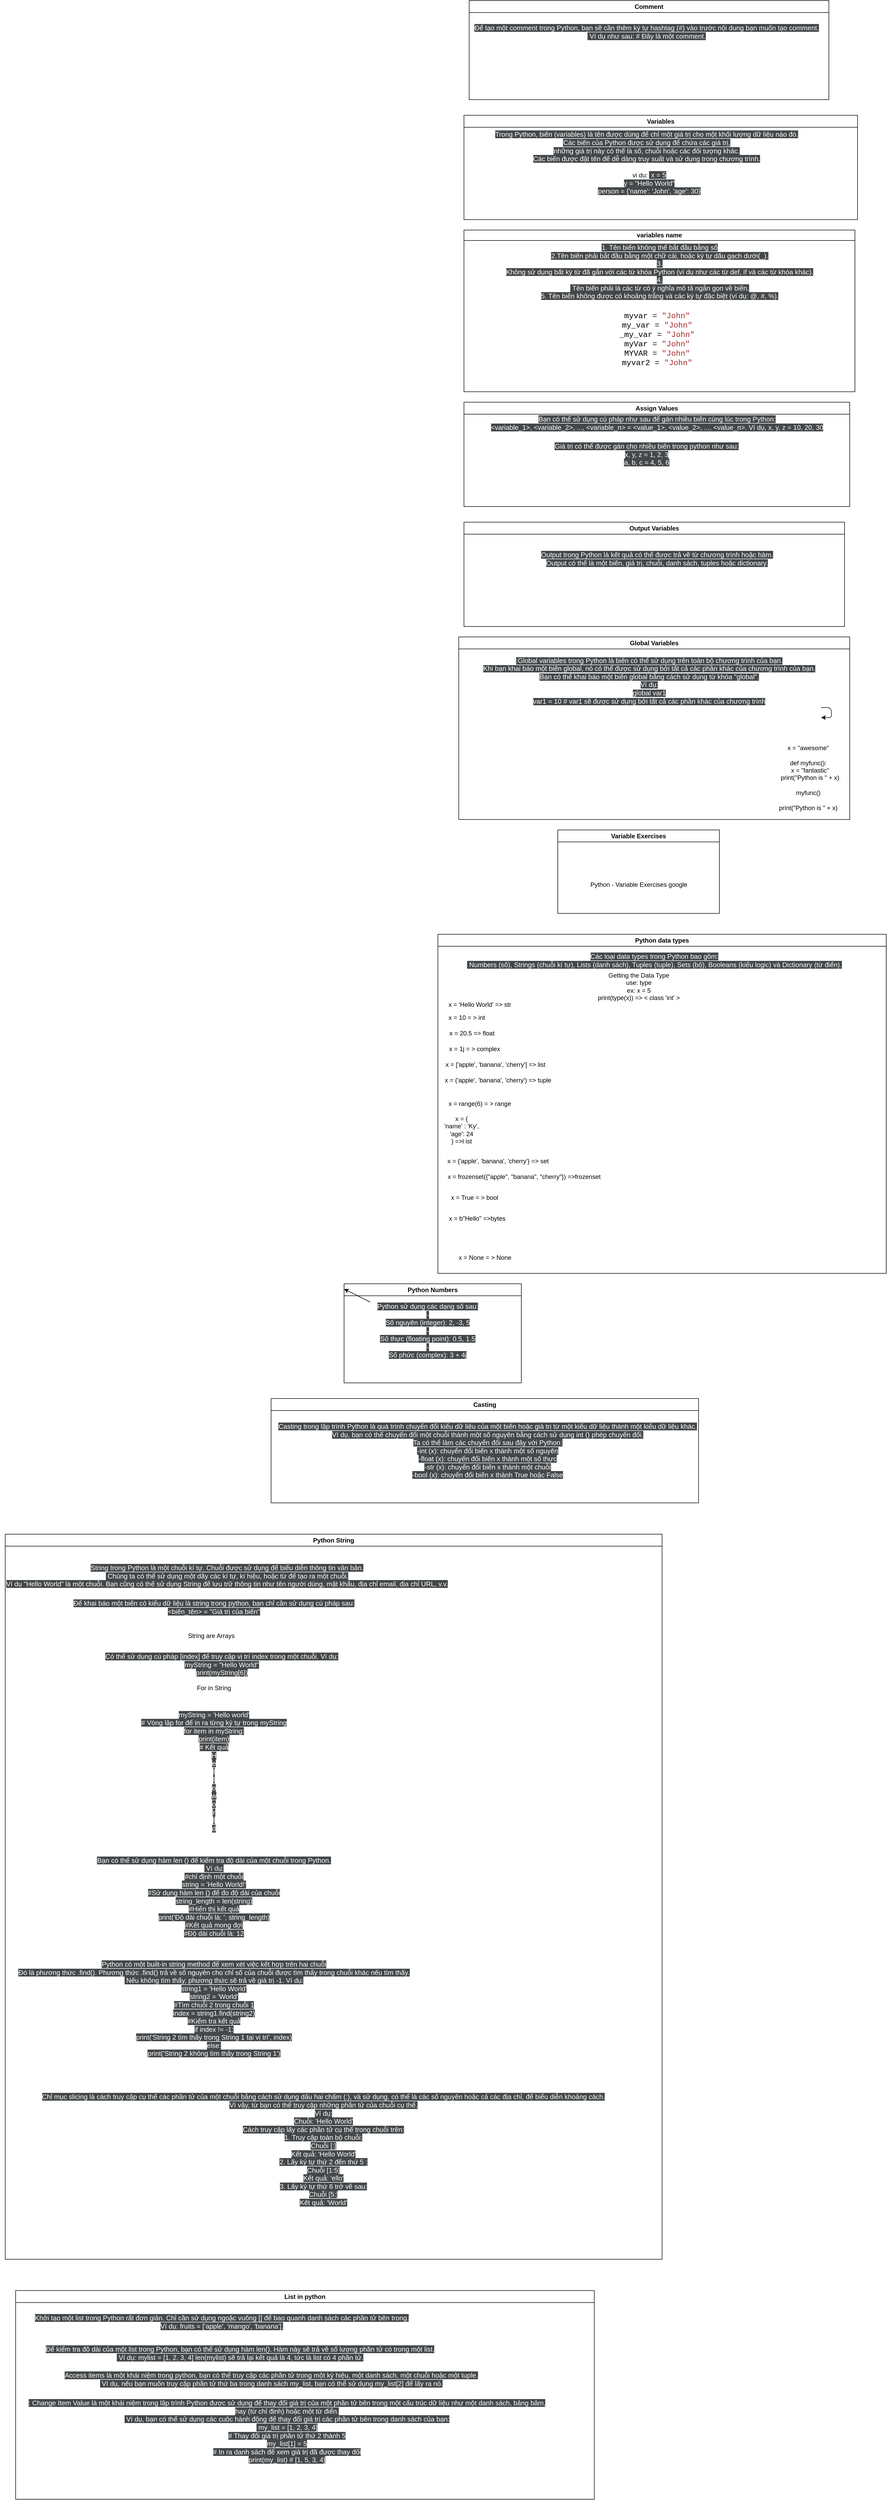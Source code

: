 <mxfile>
    <diagram id="0Pd0UxfVck5dsnB7yLwl" name="Page-1">
        <mxGraphModel dx="2972" dy="1796" grid="1" gridSize="10" guides="1" tooltips="1" connect="1" arrows="1" fold="1" page="1" pageScale="1" pageWidth="850" pageHeight="1100" math="0" shadow="0">
            <root>
                <mxCell id="0"/>
                <mxCell id="1" parent="0"/>
                <mxCell id="2" value="Comment" style="swimlane;whiteSpace=wrap;html=1;" vertex="1" parent="1">
                    <mxGeometry x="-770" y="-10" width="690" height="190" as="geometry"/>
                </mxCell>
                <mxCell id="4" value="&lt;span style=&quot;color: rgb(255, 255, 255); font-family: &amp;quot;Public Sans&amp;quot;, sans-serif; font-size: 13px; text-align: left; background-color: rgb(68, 72, 74);&quot;&gt;Để tạo một comment trong Python, bạn sẽ cần thêm ký tự hashtag (#) vào trước nội dung bạn muốn tạo comment.&lt;br&gt;&amp;nbsp;Ví dụ như sau: # Đây là một comment.&lt;/span&gt;" style="text;html=1;align=center;verticalAlign=middle;resizable=0;points=[];autosize=1;strokeColor=none;fillColor=none;" vertex="1" parent="2">
                    <mxGeometry y="40" width="680" height="40" as="geometry"/>
                </mxCell>
                <mxCell id="8" value="Variables&lt;br&gt;" style="swimlane;whiteSpace=wrap;html=1;" vertex="1" parent="1">
                    <mxGeometry x="-780" y="210" width="755" height="200" as="geometry"/>
                </mxCell>
                <mxCell id="10" value="vi du:&amp;nbsp;&lt;span style=&quot;color: rgb(255, 255, 255); font-family: &amp;quot;Public Sans&amp;quot;, sans-serif; font-size: 13px; text-align: left; background-color: rgb(68, 72, 74);&quot;&gt; x = 5&lt;br/&gt;y = &quot;Hello World&quot;&lt;br/&gt;person = {'name': 'John', 'age': 30}&lt;/span&gt;" style="text;html=1;align=center;verticalAlign=middle;resizable=0;points=[];autosize=1;strokeColor=none;fillColor=none;" vertex="1" parent="8">
                    <mxGeometry x="245" y="100" width="220" height="60" as="geometry"/>
                </mxCell>
                <mxCell id="12" value="&lt;span style=&quot;color: rgb(255, 255, 255); font-family: &amp;quot;Public Sans&amp;quot;, sans-serif; font-size: 13px; text-align: left; background-color: rgb(68, 72, 74);&quot;&gt;Trong Python, biến (variables) là tên được dùng để chỉ một giá trị cho một khối lượng dữ liệu nào đó.&lt;/span&gt;&lt;br style=&quot;color: rgb(255, 255, 255); font-family: &amp;quot;Public Sans&amp;quot;, sans-serif; font-size: 13px; text-align: left;&quot;&gt;&lt;span style=&quot;color: rgb(255, 255, 255); font-family: &amp;quot;Public Sans&amp;quot;, sans-serif; font-size: 13px; text-align: left; background-color: rgb(68, 72, 74);&quot;&gt;Các biến của Python được sử dụng để chứa các giá trị,&lt;/span&gt;&lt;br style=&quot;color: rgb(255, 255, 255); font-family: &amp;quot;Public Sans&amp;quot;, sans-serif; font-size: 13px; text-align: left;&quot;&gt;&lt;span style=&quot;color: rgb(255, 255, 255); font-family: &amp;quot;Public Sans&amp;quot;, sans-serif; font-size: 13px; text-align: left; background-color: rgb(68, 72, 74);&quot;&gt;những giá trị này có thể là số, chuỗi hoặc các đối tượng khác.&lt;/span&gt;&lt;br style=&quot;color: rgb(255, 255, 255); font-family: &amp;quot;Public Sans&amp;quot;, sans-serif; font-size: 13px; text-align: left;&quot;&gt;&lt;span style=&quot;color: rgb(255, 255, 255); font-family: &amp;quot;Public Sans&amp;quot;, sans-serif; font-size: 13px; text-align: left; background-color: rgb(68, 72, 74);&quot;&gt;Các biến được đặt tên để dễ dàng truy suất và sử dụng trong chương trình.&lt;/span&gt;" style="text;html=1;align=center;verticalAlign=middle;resizable=0;points=[];autosize=1;strokeColor=none;fillColor=none;" vertex="1" parent="8">
                    <mxGeometry x="50" y="20" width="600" height="80" as="geometry"/>
                </mxCell>
                <mxCell id="11" value="variables name&lt;br&gt;" style="swimlane;whiteSpace=wrap;html=1;startSize=20;direction=east;" vertex="1" parent="1">
                    <mxGeometry x="-780" y="430" width="750" height="310" as="geometry"/>
                </mxCell>
                <mxCell id="13" value="&lt;span style=&quot;color: rgb(255, 255, 255); font-family: &amp;quot;Public Sans&amp;quot;, sans-serif; font-size: 13px; text-align: left; background-color: rgb(68, 72, 74);&quot;&gt;1. Tên biến không thể bắt đầu bằng số&lt;br/&gt;2.Tên biến phải bắt đầu bằng một chữ cái, hoặc ký tự dấu gạch dưới(_).&lt;br/&gt;3. &lt;br&gt;Không sử dụng bất kỳ từ đã gắn với các từ khóa Python (ví dụ như các từ def, if và các từ khóa khác).&lt;br/&gt;4.&lt;br&gt;&amp;nbsp;Tên biến phải là các từ có ý nghĩa mô tả ngắn gọn về biến.&lt;br/&gt;5. Tên biến không được có khoảng trắng và các ký tự đặc biệt (ví dụ: @, #, %).&lt;/span&gt;" style="text;html=1;align=center;verticalAlign=middle;resizable=0;points=[];autosize=1;strokeColor=none;fillColor=none;" vertex="1" parent="11">
                    <mxGeometry x="70" y="20" width="610" height="120" as="geometry"/>
                </mxCell>
                <mxCell id="14" value="&lt;span style=&quot;color: rgb(0, 0, 0); font-family: Consolas, Menlo, &amp;quot;courier new&amp;quot;, monospace; font-size: 15px; text-align: start; background-color: rgb(255, 255, 255);&quot;&gt;myvar =&amp;nbsp;&lt;/span&gt;&lt;span style=&quot;box-sizing: inherit; --tw-border-spacing-x: 0; --tw-border-spacing-y: 0; --tw-translate-x: 0; --tw-translate-y: 0; --tw-rotate: 0; --tw-skew-x: 0; --tw-skew-y: 0; --tw-scale-x: 1; --tw-scale-y: 1; --tw-pan-x: ; --tw-pan-y: ; --tw-pinch-zoom: ; --tw-scroll-snap-strictness: proximity; --tw-ordinal: ; --tw-slashed-zero: ; --tw-numeric-figure: ; --tw-numeric-spacing: ; --tw-numeric-fraction: ; --tw-ring-inset: ; --tw-ring-offset-width: 0px; --tw-ring-offset-color: #fff; --tw-ring-color: rgb(59 130 246 / 0.5); --tw-ring-offset-shadow: 0 0 #0000; --tw-ring-shadow: 0 0 #0000; --tw-shadow: 0 0 #0000; --tw-shadow-colored: 0 0 #0000; --tw-blur: ; --tw-brightness: ; --tw-contrast: ; --tw-grayscale: ; --tw-hue-rotate: ; --tw-invert: ; --tw-saturate: ; --tw-sepia: ; --tw-drop-shadow: ; --tw-backdrop-blur: ; --tw-backdrop-brightness: ; --tw-backdrop-contrast: ; --tw-backdrop-grayscale: ; --tw-backdrop-hue-rotate: ; --tw-backdrop-invert: ; --tw-backdrop-opacity: ; --tw-backdrop-saturate: ; --tw-backdrop-sepia: ; color: brown; font-family: Consolas, Menlo, &amp;quot;courier new&amp;quot;, monospace; font-size: 15px; text-align: start; background-color: rgb(255, 255, 255);&quot; class=&quot;pythonstringcolor&quot;&gt;&quot;John&quot;&lt;/span&gt;&lt;br style=&quot;box-sizing: inherit; --tw-border-spacing-x: 0; --tw-border-spacing-y: 0; --tw-translate-x: 0; --tw-translate-y: 0; --tw-rotate: 0; --tw-skew-x: 0; --tw-skew-y: 0; --tw-scale-x: 1; --tw-scale-y: 1; --tw-pan-x: ; --tw-pan-y: ; --tw-pinch-zoom: ; --tw-scroll-snap-strictness: proximity; --tw-ordinal: ; --tw-slashed-zero: ; --tw-numeric-figure: ; --tw-numeric-spacing: ; --tw-numeric-fraction: ; --tw-ring-inset: ; --tw-ring-offset-width: 0px; --tw-ring-offset-color: #fff; --tw-ring-color: rgb(59 130 246 / 0.5); --tw-ring-offset-shadow: 0 0 #0000; --tw-ring-shadow: 0 0 #0000; --tw-shadow: 0 0 #0000; --tw-shadow-colored: 0 0 #0000; --tw-blur: ; --tw-brightness: ; --tw-contrast: ; --tw-grayscale: ; --tw-hue-rotate: ; --tw-invert: ; --tw-saturate: ; --tw-sepia: ; --tw-drop-shadow: ; --tw-backdrop-blur: ; --tw-backdrop-brightness: ; --tw-backdrop-contrast: ; --tw-backdrop-grayscale: ; --tw-backdrop-hue-rotate: ; --tw-backdrop-invert: ; --tw-backdrop-opacity: ; --tw-backdrop-saturate: ; --tw-backdrop-sepia: ; color: rgb(0, 0, 0); font-family: Consolas, Menlo, &amp;quot;courier new&amp;quot;, monospace; font-size: 15px; text-align: start; background-color: rgb(255, 255, 255);&quot;&gt;&lt;span style=&quot;color: rgb(0, 0, 0); font-family: Consolas, Menlo, &amp;quot;courier new&amp;quot;, monospace; font-size: 15px; text-align: start; background-color: rgb(255, 255, 255);&quot;&gt;my_var =&amp;nbsp;&lt;/span&gt;&lt;span style=&quot;box-sizing: inherit; --tw-border-spacing-x: 0; --tw-border-spacing-y: 0; --tw-translate-x: 0; --tw-translate-y: 0; --tw-rotate: 0; --tw-skew-x: 0; --tw-skew-y: 0; --tw-scale-x: 1; --tw-scale-y: 1; --tw-pan-x: ; --tw-pan-y: ; --tw-pinch-zoom: ; --tw-scroll-snap-strictness: proximity; --tw-ordinal: ; --tw-slashed-zero: ; --tw-numeric-figure: ; --tw-numeric-spacing: ; --tw-numeric-fraction: ; --tw-ring-inset: ; --tw-ring-offset-width: 0px; --tw-ring-offset-color: #fff; --tw-ring-color: rgb(59 130 246 / 0.5); --tw-ring-offset-shadow: 0 0 #0000; --tw-ring-shadow: 0 0 #0000; --tw-shadow: 0 0 #0000; --tw-shadow-colored: 0 0 #0000; --tw-blur: ; --tw-brightness: ; --tw-contrast: ; --tw-grayscale: ; --tw-hue-rotate: ; --tw-invert: ; --tw-saturate: ; --tw-sepia: ; --tw-drop-shadow: ; --tw-backdrop-blur: ; --tw-backdrop-brightness: ; --tw-backdrop-contrast: ; --tw-backdrop-grayscale: ; --tw-backdrop-hue-rotate: ; --tw-backdrop-invert: ; --tw-backdrop-opacity: ; --tw-backdrop-saturate: ; --tw-backdrop-sepia: ; color: brown; font-family: Consolas, Menlo, &amp;quot;courier new&amp;quot;, monospace; font-size: 15px; text-align: start; background-color: rgb(255, 255, 255);&quot; class=&quot;pythonstringcolor&quot;&gt;&quot;John&quot;&lt;/span&gt;&lt;br style=&quot;box-sizing: inherit; --tw-border-spacing-x: 0; --tw-border-spacing-y: 0; --tw-translate-x: 0; --tw-translate-y: 0; --tw-rotate: 0; --tw-skew-x: 0; --tw-skew-y: 0; --tw-scale-x: 1; --tw-scale-y: 1; --tw-pan-x: ; --tw-pan-y: ; --tw-pinch-zoom: ; --tw-scroll-snap-strictness: proximity; --tw-ordinal: ; --tw-slashed-zero: ; --tw-numeric-figure: ; --tw-numeric-spacing: ; --tw-numeric-fraction: ; --tw-ring-inset: ; --tw-ring-offset-width: 0px; --tw-ring-offset-color: #fff; --tw-ring-color: rgb(59 130 246 / 0.5); --tw-ring-offset-shadow: 0 0 #0000; --tw-ring-shadow: 0 0 #0000; --tw-shadow: 0 0 #0000; --tw-shadow-colored: 0 0 #0000; --tw-blur: ; --tw-brightness: ; --tw-contrast: ; --tw-grayscale: ; --tw-hue-rotate: ; --tw-invert: ; --tw-saturate: ; --tw-sepia: ; --tw-drop-shadow: ; --tw-backdrop-blur: ; --tw-backdrop-brightness: ; --tw-backdrop-contrast: ; --tw-backdrop-grayscale: ; --tw-backdrop-hue-rotate: ; --tw-backdrop-invert: ; --tw-backdrop-opacity: ; --tw-backdrop-saturate: ; --tw-backdrop-sepia: ; color: rgb(0, 0, 0); font-family: Consolas, Menlo, &amp;quot;courier new&amp;quot;, monospace; font-size: 15px; text-align: start; background-color: rgb(255, 255, 255);&quot;&gt;&lt;span style=&quot;color: rgb(0, 0, 0); font-family: Consolas, Menlo, &amp;quot;courier new&amp;quot;, monospace; font-size: 15px; text-align: start; background-color: rgb(255, 255, 255);&quot;&gt;_my_var =&amp;nbsp;&lt;/span&gt;&lt;span style=&quot;box-sizing: inherit; --tw-border-spacing-x: 0; --tw-border-spacing-y: 0; --tw-translate-x: 0; --tw-translate-y: 0; --tw-rotate: 0; --tw-skew-x: 0; --tw-skew-y: 0; --tw-scale-x: 1; --tw-scale-y: 1; --tw-pan-x: ; --tw-pan-y: ; --tw-pinch-zoom: ; --tw-scroll-snap-strictness: proximity; --tw-ordinal: ; --tw-slashed-zero: ; --tw-numeric-figure: ; --tw-numeric-spacing: ; --tw-numeric-fraction: ; --tw-ring-inset: ; --tw-ring-offset-width: 0px; --tw-ring-offset-color: #fff; --tw-ring-color: rgb(59 130 246 / 0.5); --tw-ring-offset-shadow: 0 0 #0000; --tw-ring-shadow: 0 0 #0000; --tw-shadow: 0 0 #0000; --tw-shadow-colored: 0 0 #0000; --tw-blur: ; --tw-brightness: ; --tw-contrast: ; --tw-grayscale: ; --tw-hue-rotate: ; --tw-invert: ; --tw-saturate: ; --tw-sepia: ; --tw-drop-shadow: ; --tw-backdrop-blur: ; --tw-backdrop-brightness: ; --tw-backdrop-contrast: ; --tw-backdrop-grayscale: ; --tw-backdrop-hue-rotate: ; --tw-backdrop-invert: ; --tw-backdrop-opacity: ; --tw-backdrop-saturate: ; --tw-backdrop-sepia: ; color: brown; font-family: Consolas, Menlo, &amp;quot;courier new&amp;quot;, monospace; font-size: 15px; text-align: start; background-color: rgb(255, 255, 255);&quot; class=&quot;pythonstringcolor&quot;&gt;&quot;John&quot;&lt;/span&gt;&lt;br style=&quot;box-sizing: inherit; --tw-border-spacing-x: 0; --tw-border-spacing-y: 0; --tw-translate-x: 0; --tw-translate-y: 0; --tw-rotate: 0; --tw-skew-x: 0; --tw-skew-y: 0; --tw-scale-x: 1; --tw-scale-y: 1; --tw-pan-x: ; --tw-pan-y: ; --tw-pinch-zoom: ; --tw-scroll-snap-strictness: proximity; --tw-ordinal: ; --tw-slashed-zero: ; --tw-numeric-figure: ; --tw-numeric-spacing: ; --tw-numeric-fraction: ; --tw-ring-inset: ; --tw-ring-offset-width: 0px; --tw-ring-offset-color: #fff; --tw-ring-color: rgb(59 130 246 / 0.5); --tw-ring-offset-shadow: 0 0 #0000; --tw-ring-shadow: 0 0 #0000; --tw-shadow: 0 0 #0000; --tw-shadow-colored: 0 0 #0000; --tw-blur: ; --tw-brightness: ; --tw-contrast: ; --tw-grayscale: ; --tw-hue-rotate: ; --tw-invert: ; --tw-saturate: ; --tw-sepia: ; --tw-drop-shadow: ; --tw-backdrop-blur: ; --tw-backdrop-brightness: ; --tw-backdrop-contrast: ; --tw-backdrop-grayscale: ; --tw-backdrop-hue-rotate: ; --tw-backdrop-invert: ; --tw-backdrop-opacity: ; --tw-backdrop-saturate: ; --tw-backdrop-sepia: ; color: rgb(0, 0, 0); font-family: Consolas, Menlo, &amp;quot;courier new&amp;quot;, monospace; font-size: 15px; text-align: start; background-color: rgb(255, 255, 255);&quot;&gt;&lt;span style=&quot;color: rgb(0, 0, 0); font-family: Consolas, Menlo, &amp;quot;courier new&amp;quot;, monospace; font-size: 15px; text-align: start; background-color: rgb(255, 255, 255);&quot;&gt;myVar =&amp;nbsp;&lt;/span&gt;&lt;span style=&quot;box-sizing: inherit; --tw-border-spacing-x: 0; --tw-border-spacing-y: 0; --tw-translate-x: 0; --tw-translate-y: 0; --tw-rotate: 0; --tw-skew-x: 0; --tw-skew-y: 0; --tw-scale-x: 1; --tw-scale-y: 1; --tw-pan-x: ; --tw-pan-y: ; --tw-pinch-zoom: ; --tw-scroll-snap-strictness: proximity; --tw-ordinal: ; --tw-slashed-zero: ; --tw-numeric-figure: ; --tw-numeric-spacing: ; --tw-numeric-fraction: ; --tw-ring-inset: ; --tw-ring-offset-width: 0px; --tw-ring-offset-color: #fff; --tw-ring-color: rgb(59 130 246 / 0.5); --tw-ring-offset-shadow: 0 0 #0000; --tw-ring-shadow: 0 0 #0000; --tw-shadow: 0 0 #0000; --tw-shadow-colored: 0 0 #0000; --tw-blur: ; --tw-brightness: ; --tw-contrast: ; --tw-grayscale: ; --tw-hue-rotate: ; --tw-invert: ; --tw-saturate: ; --tw-sepia: ; --tw-drop-shadow: ; --tw-backdrop-blur: ; --tw-backdrop-brightness: ; --tw-backdrop-contrast: ; --tw-backdrop-grayscale: ; --tw-backdrop-hue-rotate: ; --tw-backdrop-invert: ; --tw-backdrop-opacity: ; --tw-backdrop-saturate: ; --tw-backdrop-sepia: ; color: brown; font-family: Consolas, Menlo, &amp;quot;courier new&amp;quot;, monospace; font-size: 15px; text-align: start; background-color: rgb(255, 255, 255);&quot; class=&quot;pythonstringcolor&quot;&gt;&quot;John&quot;&lt;/span&gt;&lt;br style=&quot;box-sizing: inherit; --tw-border-spacing-x: 0; --tw-border-spacing-y: 0; --tw-translate-x: 0; --tw-translate-y: 0; --tw-rotate: 0; --tw-skew-x: 0; --tw-skew-y: 0; --tw-scale-x: 1; --tw-scale-y: 1; --tw-pan-x: ; --tw-pan-y: ; --tw-pinch-zoom: ; --tw-scroll-snap-strictness: proximity; --tw-ordinal: ; --tw-slashed-zero: ; --tw-numeric-figure: ; --tw-numeric-spacing: ; --tw-numeric-fraction: ; --tw-ring-inset: ; --tw-ring-offset-width: 0px; --tw-ring-offset-color: #fff; --tw-ring-color: rgb(59 130 246 / 0.5); --tw-ring-offset-shadow: 0 0 #0000; --tw-ring-shadow: 0 0 #0000; --tw-shadow: 0 0 #0000; --tw-shadow-colored: 0 0 #0000; --tw-blur: ; --tw-brightness: ; --tw-contrast: ; --tw-grayscale: ; --tw-hue-rotate: ; --tw-invert: ; --tw-saturate: ; --tw-sepia: ; --tw-drop-shadow: ; --tw-backdrop-blur: ; --tw-backdrop-brightness: ; --tw-backdrop-contrast: ; --tw-backdrop-grayscale: ; --tw-backdrop-hue-rotate: ; --tw-backdrop-invert: ; --tw-backdrop-opacity: ; --tw-backdrop-saturate: ; --tw-backdrop-sepia: ; color: rgb(0, 0, 0); font-family: Consolas, Menlo, &amp;quot;courier new&amp;quot;, monospace; font-size: 15px; text-align: start; background-color: rgb(255, 255, 255);&quot;&gt;&lt;span style=&quot;box-sizing: inherit; --tw-border-spacing-x: 0; --tw-border-spacing-y: 0; --tw-translate-x: 0; --tw-translate-y: 0; --tw-rotate: 0; --tw-skew-x: 0; --tw-skew-y: 0; --tw-scale-x: 1; --tw-scale-y: 1; --tw-pan-x: ; --tw-pan-y: ; --tw-pinch-zoom: ; --tw-scroll-snap-strictness: proximity; --tw-ordinal: ; --tw-slashed-zero: ; --tw-numeric-figure: ; --tw-numeric-spacing: ; --tw-numeric-fraction: ; --tw-ring-inset: ; --tw-ring-offset-width: 0px; --tw-ring-offset-color: #fff; --tw-ring-color: rgb(59 130 246 / 0.5); --tw-ring-offset-shadow: 0 0 #0000; --tw-ring-shadow: 0 0 #0000; --tw-shadow: 0 0 #0000; --tw-shadow-colored: 0 0 #0000; --tw-blur: ; --tw-brightness: ; --tw-contrast: ; --tw-grayscale: ; --tw-hue-rotate: ; --tw-invert: ; --tw-saturate: ; --tw-sepia: ; --tw-drop-shadow: ; --tw-backdrop-blur: ; --tw-backdrop-brightness: ; --tw-backdrop-contrast: ; --tw-backdrop-grayscale: ; --tw-backdrop-hue-rotate: ; --tw-backdrop-invert: ; --tw-backdrop-opacity: ; --tw-backdrop-saturate: ; --tw-backdrop-sepia: ; color: red; font-family: Consolas, Menlo, &amp;quot;courier new&amp;quot;, monospace; font-size: 15px; text-align: start; background-color: rgb(255, 255, 255);&quot; class=&quot;pythonnumbercolor&quot;&gt;&lt;/span&gt;&lt;span style=&quot;color: rgb(0, 0, 0); font-family: Consolas, Menlo, &amp;quot;courier new&amp;quot;, monospace; font-size: 15px; text-align: start; background-color: rgb(255, 255, 255);&quot;&gt;MYVAR =&amp;nbsp;&lt;/span&gt;&lt;span style=&quot;box-sizing: inherit; --tw-border-spacing-x: 0; --tw-border-spacing-y: 0; --tw-translate-x: 0; --tw-translate-y: 0; --tw-rotate: 0; --tw-skew-x: 0; --tw-skew-y: 0; --tw-scale-x: 1; --tw-scale-y: 1; --tw-pan-x: ; --tw-pan-y: ; --tw-pinch-zoom: ; --tw-scroll-snap-strictness: proximity; --tw-ordinal: ; --tw-slashed-zero: ; --tw-numeric-figure: ; --tw-numeric-spacing: ; --tw-numeric-fraction: ; --tw-ring-inset: ; --tw-ring-offset-width: 0px; --tw-ring-offset-color: #fff; --tw-ring-color: rgb(59 130 246 / 0.5); --tw-ring-offset-shadow: 0 0 #0000; --tw-ring-shadow: 0 0 #0000; --tw-shadow: 0 0 #0000; --tw-shadow-colored: 0 0 #0000; --tw-blur: ; --tw-brightness: ; --tw-contrast: ; --tw-grayscale: ; --tw-hue-rotate: ; --tw-invert: ; --tw-saturate: ; --tw-sepia: ; --tw-drop-shadow: ; --tw-backdrop-blur: ; --tw-backdrop-brightness: ; --tw-backdrop-contrast: ; --tw-backdrop-grayscale: ; --tw-backdrop-hue-rotate: ; --tw-backdrop-invert: ; --tw-backdrop-opacity: ; --tw-backdrop-saturate: ; --tw-backdrop-sepia: ; color: brown; font-family: Consolas, Menlo, &amp;quot;courier new&amp;quot;, monospace; font-size: 15px; text-align: start; background-color: rgb(255, 255, 255);&quot; class=&quot;pythonstringcolor&quot;&gt;&quot;John&quot;&lt;/span&gt;&lt;br style=&quot;box-sizing: inherit; --tw-border-spacing-x: 0; --tw-border-spacing-y: 0; --tw-translate-x: 0; --tw-translate-y: 0; --tw-rotate: 0; --tw-skew-x: 0; --tw-skew-y: 0; --tw-scale-x: 1; --tw-scale-y: 1; --tw-pan-x: ; --tw-pan-y: ; --tw-pinch-zoom: ; --tw-scroll-snap-strictness: proximity; --tw-ordinal: ; --tw-slashed-zero: ; --tw-numeric-figure: ; --tw-numeric-spacing: ; --tw-numeric-fraction: ; --tw-ring-inset: ; --tw-ring-offset-width: 0px; --tw-ring-offset-color: #fff; --tw-ring-color: rgb(59 130 246 / 0.5); --tw-ring-offset-shadow: 0 0 #0000; --tw-ring-shadow: 0 0 #0000; --tw-shadow: 0 0 #0000; --tw-shadow-colored: 0 0 #0000; --tw-blur: ; --tw-brightness: ; --tw-contrast: ; --tw-grayscale: ; --tw-hue-rotate: ; --tw-invert: ; --tw-saturate: ; --tw-sepia: ; --tw-drop-shadow: ; --tw-backdrop-blur: ; --tw-backdrop-brightness: ; --tw-backdrop-contrast: ; --tw-backdrop-grayscale: ; --tw-backdrop-hue-rotate: ; --tw-backdrop-invert: ; --tw-backdrop-opacity: ; --tw-backdrop-saturate: ; --tw-backdrop-sepia: ; color: rgb(0, 0, 0); font-family: Consolas, Menlo, &amp;quot;courier new&amp;quot;, monospace; font-size: 15px; text-align: start; background-color: rgb(255, 255, 255);&quot;&gt;&lt;span style=&quot;color: rgb(0, 0, 0); font-family: Consolas, Menlo, &amp;quot;courier new&amp;quot;, monospace; font-size: 15px; text-align: start; background-color: rgb(255, 255, 255);&quot;&gt;myvar2 =&amp;nbsp;&lt;/span&gt;&lt;span style=&quot;box-sizing: inherit; --tw-border-spacing-x: 0; --tw-border-spacing-y: 0; --tw-translate-x: 0; --tw-translate-y: 0; --tw-rotate: 0; --tw-skew-x: 0; --tw-skew-y: 0; --tw-scale-x: 1; --tw-scale-y: 1; --tw-pan-x: ; --tw-pan-y: ; --tw-pinch-zoom: ; --tw-scroll-snap-strictness: proximity; --tw-ordinal: ; --tw-slashed-zero: ; --tw-numeric-figure: ; --tw-numeric-spacing: ; --tw-numeric-fraction: ; --tw-ring-inset: ; --tw-ring-offset-width: 0px; --tw-ring-offset-color: #fff; --tw-ring-color: rgb(59 130 246 / 0.5); --tw-ring-offset-shadow: 0 0 #0000; --tw-ring-shadow: 0 0 #0000; --tw-shadow: 0 0 #0000; --tw-shadow-colored: 0 0 #0000; --tw-blur: ; --tw-brightness: ; --tw-contrast: ; --tw-grayscale: ; --tw-hue-rotate: ; --tw-invert: ; --tw-saturate: ; --tw-sepia: ; --tw-drop-shadow: ; --tw-backdrop-blur: ; --tw-backdrop-brightness: ; --tw-backdrop-contrast: ; --tw-backdrop-grayscale: ; --tw-backdrop-hue-rotate: ; --tw-backdrop-invert: ; --tw-backdrop-opacity: ; --tw-backdrop-saturate: ; --tw-backdrop-sepia: ; color: brown; font-family: Consolas, Menlo, &amp;quot;courier new&amp;quot;, monospace; font-size: 15px; text-align: start; background-color: rgb(255, 255, 255);&quot; class=&quot;pythonstringcolor&quot;&gt;&quot;John&quot;&lt;/span&gt;" style="text;html=1;align=center;verticalAlign=middle;resizable=0;points=[];autosize=1;strokeColor=none;fillColor=none;" vertex="1" parent="11">
                    <mxGeometry x="285" y="150" width="170" height="120" as="geometry"/>
                </mxCell>
                <mxCell id="16" value="Assign Values&lt;br&gt;" style="swimlane;whiteSpace=wrap;html=1;" vertex="1" parent="1">
                    <mxGeometry x="-780" y="760" width="740" height="200" as="geometry"/>
                </mxCell>
                <mxCell id="18" value="&lt;span style=&quot;color: rgb(255, 255, 255); font-family: &amp;quot;Public Sans&amp;quot;, sans-serif; font-size: 13px; text-align: left; background-color: rgb(68, 72, 74);&quot;&gt;Bạn có thể sử dụng cú pháp như sau để gán nhiều biến cùng lúc trong Python:&lt;br&gt;&amp;lt;variable_1&amp;gt;, &amp;lt;variable_2&amp;gt;, ..., &amp;lt;variable_n&amp;gt; = &amp;lt;value_1&amp;gt;, &amp;lt;value_2&amp;gt;, ..., &amp;lt;value_n&amp;gt;. Ví dụ, x, y, z = 10, 20, 30&lt;/span&gt;" style="text;html=1;align=center;verticalAlign=middle;resizable=0;points=[];autosize=1;strokeColor=none;fillColor=none;" vertex="1" parent="16">
                    <mxGeometry x="40" y="20" width="660" height="40" as="geometry"/>
                </mxCell>
                <mxCell id="19" value="&lt;span style=&quot;color: rgb(255, 255, 255); font-family: &amp;quot;Public Sans&amp;quot;, sans-serif; font-size: 13px; text-align: left; background-color: rgb(68, 72, 74);&quot;&gt;Giá trị có thể được gán cho nhiều biến trong python như sau:&lt;br/&gt; x, y, z = 1, 2, 3&lt;br/&gt;a, b, c = 4, 5, 6&lt;/span&gt;" style="text;html=1;align=center;verticalAlign=middle;resizable=0;points=[];autosize=1;strokeColor=none;fillColor=none;" vertex="1" parent="16">
                    <mxGeometry x="160" y="70" width="380" height="60" as="geometry"/>
                </mxCell>
                <mxCell id="20" value="Output Variables" style="swimlane;whiteSpace=wrap;html=1;" vertex="1" parent="1">
                    <mxGeometry x="-780" y="990" width="730" height="200" as="geometry"/>
                </mxCell>
                <mxCell id="21" value="&lt;span style=&quot;color: rgb(255, 255, 255); font-family: &amp;quot;Public Sans&amp;quot;, sans-serif; font-size: 13px; text-align: left; background-color: rgb(68, 72, 74);&quot;&gt;Output trong Python là kết quả có thể được trả về từ chương trình hoặc hàm. &lt;br&gt;Output có thể là một biến, giá trị, chuỗi, danh sách, tuples hoặc dictionary.&lt;/span&gt;" style="text;html=1;align=center;verticalAlign=middle;resizable=0;points=[];autosize=1;strokeColor=none;fillColor=none;" vertex="1" parent="20">
                    <mxGeometry x="135" y="50" width="470" height="40" as="geometry"/>
                </mxCell>
                <mxCell id="22" value="Global Variables&lt;br&gt;" style="swimlane;whiteSpace=wrap;html=1;" vertex="1" parent="1">
                    <mxGeometry x="-790" y="1210" width="750" height="350" as="geometry"/>
                </mxCell>
                <mxCell id="23" value="&lt;span style=&quot;text-align: left; background-color: rgb(68, 72, 74);&quot;&gt;&lt;font face=&quot;Public Sans, sans-serif&quot; color=&quot;#ffffff&quot;&gt;&lt;span style=&quot;font-size: 13px;&quot;&gt;:Global variables trong Python là biến có thể sử dụng trên toàn bộ chương trình của bạn. &lt;/span&gt;&lt;/font&gt;&lt;br&gt;&lt;font face=&quot;Public Sans, sans-serif&quot; color=&quot;#ffffff&quot;&gt;&lt;span style=&quot;font-size: 13px;&quot;&gt;Khi bạn khai báo một biến global, nó có thể được sử dụng bởi tất cả các phần khác của chương trình của bạn. &lt;/span&gt;&lt;/font&gt;&lt;br&gt;&lt;font face=&quot;Public Sans, sans-serif&quot; color=&quot;#ffffff&quot;&gt;&lt;span style=&quot;font-size: 13px;&quot;&gt;Bạn có thể khai báo một biến global bằng cách sử dụng từ khóa &quot;global&quot;. &lt;/span&gt;&lt;/font&gt;&lt;br&gt;&lt;font face=&quot;Public Sans, sans-serif&quot; color=&quot;#ffffff&quot;&gt;&lt;span style=&quot;font-size: 13px;&quot;&gt;Ví dụ:&lt;/span&gt;&lt;/font&gt;&lt;br&gt;&lt;font face=&quot;Public Sans, sans-serif&quot; color=&quot;#ffffff&quot;&gt;&lt;span style=&quot;font-size: 13px;&quot;&gt;global var1&lt;/span&gt;&lt;/font&gt;&lt;br&gt;&lt;font face=&quot;Public Sans, sans-serif&quot; color=&quot;#ffffff&quot;&gt;&lt;span style=&quot;font-size: 13px;&quot;&gt;var1 = 10  # var1 sẽ được sử dụng bởi tất cả các phần khác của chương trình&lt;/span&gt;&lt;/font&gt;&lt;br&gt;&lt;br&gt;&lt;div style=&quot;&quot;&gt;&lt;font face=&quot;Public Sans, sans-serif&quot; color=&quot;#ffffff&quot;&gt;&lt;span style=&quot;font-size: 13px;&quot;&gt;x = &quot;awesome&quot;&lt;/span&gt;&lt;/font&gt;&lt;/div&gt;&lt;div style=&quot;&quot;&gt;&lt;font face=&quot;Public Sans, sans-serif&quot; color=&quot;#ffffff&quot;&gt;&lt;span style=&quot;font-size: 13px;&quot;&gt;&lt;br&gt;&lt;/span&gt;&lt;/font&gt;&lt;/div&gt;&lt;div style=&quot;&quot;&gt;&lt;font face=&quot;Public Sans, sans-serif&quot; color=&quot;#ffffff&quot;&gt;&lt;span style=&quot;font-size: 13px;&quot;&gt;def myfunc():&lt;/span&gt;&lt;/font&gt;&lt;/div&gt;&lt;div style=&quot;&quot;&gt;&lt;font face=&quot;Public Sans, sans-serif&quot; color=&quot;#ffffff&quot;&gt;&lt;span style=&quot;font-size: 13px;&quot;&gt;&amp;nbsp; print(&quot;Python is &quot; + x)&lt;/span&gt;&lt;/font&gt;&lt;/div&gt;&lt;div style=&quot;&quot;&gt;&lt;font face=&quot;Public Sans, sans-serif&quot; color=&quot;#ffffff&quot;&gt;&lt;span style=&quot;font-size: 13px;&quot;&gt;&lt;br&gt;&lt;/span&gt;&lt;/font&gt;&lt;/div&gt;&lt;div style=&quot;&quot;&gt;&lt;font face=&quot;Public Sans, sans-serif&quot; color=&quot;#ffffff&quot;&gt;&lt;span style=&quot;font-size: 13px;&quot;&gt;myfunc()&lt;/span&gt;&lt;/font&gt;&lt;/div&gt;&lt;br&gt;&lt;/span&gt;" style="text;html=1;align=center;verticalAlign=middle;resizable=0;points=[];autosize=1;strokeColor=none;fillColor=none;" vertex="1" parent="22">
                    <mxGeometry x="35" y="30" width="660" height="230" as="geometry"/>
                </mxCell>
                <mxCell id="24" style="edgeStyle=none;html=1;" edge="1" parent="22" source="23" target="23">
                    <mxGeometry relative="1" as="geometry"/>
                </mxCell>
                <mxCell id="28" value="&lt;div&gt;x = &quot;awesome&quot;&lt;/div&gt;&lt;div&gt;&lt;br&gt;&lt;/div&gt;&lt;div&gt;def myfunc():&lt;/div&gt;&lt;div&gt;&amp;nbsp; x = &quot;fantastic&quot;&lt;/div&gt;&lt;div&gt;&amp;nbsp; print(&quot;Python is &quot; + x)&lt;/div&gt;&lt;div&gt;&lt;br&gt;&lt;/div&gt;&lt;div&gt;myfunc()&lt;/div&gt;&lt;div&gt;&lt;br&gt;&lt;/div&gt;&lt;div&gt;print(&quot;Python is &quot; + x)&lt;/div&gt;" style="text;html=1;align=center;verticalAlign=middle;resizable=0;points=[];autosize=1;strokeColor=none;fillColor=none;" vertex="1" parent="22">
                    <mxGeometry x="600" y="200" width="140" height="140" as="geometry"/>
                </mxCell>
                <mxCell id="29" value="Variable Exercises" style="swimlane;whiteSpace=wrap;html=1;" vertex="1" parent="1">
                    <mxGeometry x="-600" y="1580" width="310" height="160" as="geometry"/>
                </mxCell>
                <mxCell id="30" value="Python - Variable Exercises google" style="text;html=1;align=center;verticalAlign=middle;resizable=0;points=[];autosize=1;strokeColor=none;fillColor=none;" vertex="1" parent="29">
                    <mxGeometry x="50" y="90" width="210" height="30" as="geometry"/>
                </mxCell>
                <mxCell id="31" value="Python data types&lt;br&gt;" style="swimlane;whiteSpace=wrap;html=1;" vertex="1" parent="1">
                    <mxGeometry x="-830" y="1780" width="860" height="650" as="geometry"/>
                </mxCell>
                <mxCell id="32" value="&lt;span style=&quot;color: rgb(255, 255, 255); font-family: &amp;quot;Public Sans&amp;quot;, sans-serif; font-size: 13px; text-align: left; background-color: rgb(68, 72, 74);&quot;&gt;Các loại data types trong Python bao gồm:&lt;br&gt;&amp;nbsp;Numbers (số), Strings (chuỗi kí tự), Lists (danh sách), Tuples (tuple), Sets (bộ), Booleans (kiểu logic) và Dictionary (từ điển).&lt;/span&gt;" style="text;html=1;align=center;verticalAlign=middle;resizable=0;points=[];autosize=1;strokeColor=none;fillColor=none;" vertex="1" parent="31">
                    <mxGeometry x="45" y="30" width="740" height="40" as="geometry"/>
                </mxCell>
                <mxCell id="33" value="Getting the Data Type&lt;br&gt;use: type&lt;br&gt;ex: x = 5&lt;br&gt;print(type(x)) =&amp;gt; &amp;lt; class 'int' &amp;gt;&lt;br&gt;" style="text;html=1;align=center;verticalAlign=middle;resizable=0;points=[];autosize=1;strokeColor=none;fillColor=none;" vertex="1" parent="31">
                    <mxGeometry x="295" y="65" width="180" height="70" as="geometry"/>
                </mxCell>
                <mxCell id="34" value="x = 'Hello World' =&amp;gt; str&lt;br&gt;" style="text;html=1;align=center;verticalAlign=middle;resizable=0;points=[];autosize=1;strokeColor=none;fillColor=none;" vertex="1" parent="31">
                    <mxGeometry x="10" y="120" width="140" height="30" as="geometry"/>
                </mxCell>
                <mxCell id="35" value="x = 10 = &amp;gt; int&lt;br&gt;" style="text;html=1;align=center;verticalAlign=middle;resizable=0;points=[];autosize=1;strokeColor=none;fillColor=none;" vertex="1" parent="31">
                    <mxGeometry x="10" y="145" width="90" height="30" as="geometry"/>
                </mxCell>
                <mxCell id="36" value="x = 20.5 =&amp;gt; float&lt;br&gt;" style="text;html=1;align=center;verticalAlign=middle;resizable=0;points=[];autosize=1;strokeColor=none;fillColor=none;" vertex="1" parent="31">
                    <mxGeometry x="10" y="175" width="110" height="30" as="geometry"/>
                </mxCell>
                <mxCell id="37" value="x = 1j = &amp;gt; complex&lt;br&gt;" style="text;html=1;align=center;verticalAlign=middle;resizable=0;points=[];autosize=1;strokeColor=none;fillColor=none;" vertex="1" parent="31">
                    <mxGeometry x="10" y="205" width="120" height="30" as="geometry"/>
                </mxCell>
                <mxCell id="38" value="x = ['apple', 'banana', 'cherry'] =&amp;gt; list&lt;br&gt;" style="text;html=1;align=center;verticalAlign=middle;resizable=0;points=[];autosize=1;strokeColor=none;fillColor=none;" vertex="1" parent="31">
                    <mxGeometry y="235" width="220" height="30" as="geometry"/>
                </mxCell>
                <mxCell id="39" value="x = ('apple', 'banana', 'cherry') =&amp;gt; tuple&lt;br&gt;" style="text;html=1;align=center;verticalAlign=middle;resizable=0;points=[];autosize=1;strokeColor=none;fillColor=none;" vertex="1" parent="31">
                    <mxGeometry y="265" width="230" height="30" as="geometry"/>
                </mxCell>
                <mxCell id="40" value="x = range(6) = &amp;gt; range&lt;br&gt;" style="text;html=1;align=center;verticalAlign=middle;resizable=0;points=[];autosize=1;strokeColor=none;fillColor=none;" vertex="1" parent="31">
                    <mxGeometry x="10" y="310" width="140" height="30" as="geometry"/>
                </mxCell>
                <mxCell id="41" value="x = {&lt;br&gt;'name' : 'Ky',&lt;br&gt;'age': 24&lt;br&gt;} =&amp;gt;l ist" style="text;html=1;align=center;verticalAlign=middle;resizable=0;points=[];autosize=1;strokeColor=none;fillColor=none;" vertex="1" parent="31">
                    <mxGeometry y="340" width="90" height="70" as="geometry"/>
                </mxCell>
                <mxCell id="42" value="x = {'apple', 'banana', 'cherry'} =&amp;gt; set&lt;br&gt;" style="text;html=1;align=center;verticalAlign=middle;resizable=0;points=[];autosize=1;strokeColor=none;fillColor=none;" vertex="1" parent="31">
                    <mxGeometry x="5" y="420" width="220" height="30" as="geometry"/>
                </mxCell>
                <mxCell id="43" value="x = frozenset({&quot;apple&quot;, &quot;banana&quot;, &quot;cherry&quot;}) =&amp;gt;frozenset&lt;br&gt;" style="text;html=1;align=center;verticalAlign=middle;resizable=0;points=[];autosize=1;strokeColor=none;fillColor=none;" vertex="1" parent="31">
                    <mxGeometry x="5" y="450" width="320" height="30" as="geometry"/>
                </mxCell>
                <mxCell id="44" value="x = True = &amp;gt; bool&lt;br&gt;" style="text;html=1;align=center;verticalAlign=middle;resizable=0;points=[];autosize=1;strokeColor=none;fillColor=none;" vertex="1" parent="31">
                    <mxGeometry x="15" y="490" width="110" height="30" as="geometry"/>
                </mxCell>
                <mxCell id="45" value="x = b&quot;Hello&quot; =&amp;gt;bytes&lt;br&gt;" style="text;html=1;align=center;verticalAlign=middle;resizable=0;points=[];autosize=1;strokeColor=none;fillColor=none;" vertex="1" parent="31">
                    <mxGeometry x="10" y="530" width="130" height="30" as="geometry"/>
                </mxCell>
                <mxCell id="46" value="x = None = &amp;gt; None" style="text;html=1;align=center;verticalAlign=middle;resizable=0;points=[];autosize=1;strokeColor=none;fillColor=none;" vertex="1" parent="1">
                    <mxGeometry x="-800" y="2385" width="120" height="30" as="geometry"/>
                </mxCell>
                <mxCell id="47" value="Python Numbers" style="swimlane;whiteSpace=wrap;html=1;" vertex="1" parent="1">
                    <mxGeometry x="-1010" y="2450" width="340" height="190" as="geometry"/>
                </mxCell>
                <mxCell id="52" style="edgeStyle=none;html=1;" edge="1" parent="47" source="48" target="47">
                    <mxGeometry relative="1" as="geometry"/>
                </mxCell>
                <mxCell id="48" value="&lt;span style=&quot;color: rgb(255, 255, 255); font-family: &amp;quot;Public Sans&amp;quot;, sans-serif; font-size: 13px; text-align: left; background-color: rgb(68, 72, 74);&quot;&gt;Python sử dụng các dạng số sau: &lt;br/&gt; - &lt;br&gt;Số nguyên (integer): 2, -3, 5&lt;br/&gt;- &lt;br&gt;Số thực (floating point): 0.5, 1.5&lt;br/&gt;- &lt;br&gt;Số phức (complex): 3 + 4j&lt;/span&gt;" style="text;html=1;align=center;verticalAlign=middle;resizable=0;points=[];autosize=1;strokeColor=none;fillColor=none;" vertex="1" parent="47">
                    <mxGeometry x="50" y="30" width="220" height="120" as="geometry"/>
                </mxCell>
                <mxCell id="50" value="Casting&lt;br&gt;" style="swimlane;whiteSpace=wrap;html=1;" vertex="1" parent="1">
                    <mxGeometry x="-1150" y="2670" width="820" height="200" as="geometry"/>
                </mxCell>
                <mxCell id="51" value="&lt;span style=&quot;color: rgb(255, 255, 255); font-family: &amp;quot;Public Sans&amp;quot;, sans-serif; font-size: 13px; text-align: left; background-color: rgb(68, 72, 74);&quot;&gt;Casting trong lập trình Python là quá trình chuyển đổi kiểu dữ liệu của một biến hoặc giá trị từ một kiểu dữ liệu thành một kiểu dữ liệu khác. &lt;br&gt;Ví dụ, bạn có thể chuyển đổi một chuỗi thành một số nguyên bằng cách sử dụng int () phép chuyển đổi. &lt;br&gt;Ta có thể làm các chuyển đổi sau đây với Python: &lt;br/&gt; -int (x): chuyển đổi biến x thành một số nguyên &lt;br/&gt; -float (x): chuyển đổi biến x thành một số thực &lt;br/&gt; -str (x): chuyển đổi biến x thành một chuỗi &lt;br/&gt; -bool (x): chuyển đổi biến x thành True hoặc False&lt;/span&gt;" style="text;html=1;align=center;verticalAlign=middle;resizable=0;points=[];autosize=1;strokeColor=none;fillColor=none;" vertex="1" parent="50">
                    <mxGeometry y="40" width="830" height="120" as="geometry"/>
                </mxCell>
                <mxCell id="53" value="Python String&lt;br&gt;" style="swimlane;whiteSpace=wrap;html=1;" vertex="1" parent="1">
                    <mxGeometry x="-1660" y="2930" width="1260" height="1390" as="geometry"/>
                </mxCell>
                <mxCell id="54" value="&lt;span style=&quot;color: rgb(255, 255, 255); font-family: &amp;quot;Public Sans&amp;quot;, sans-serif; font-size: 13px; text-align: left; background-color: rgb(68, 72, 74);&quot;&gt;String trong Python là một chuỗi kí tự. Chuỗi được sử dụng để biểu diễn thông tin văn bản.&lt;br&gt;&amp;nbsp;Chúng ta có thể sử dụng một dãy các kí tự, kí hiệu, hoặc từ để tạo ra một chuỗi. &lt;br&gt;Ví dụ &quot;Hello World&quot; là một chuỗi. Bạn cũng có thể sử dụng String để lưu trữ thông tin như tên người dùng, mật khẩu, địa chỉ email, địa chỉ URL, v.v.&lt;/span&gt;" style="text;html=1;align=center;verticalAlign=middle;resizable=0;points=[];autosize=1;strokeColor=none;fillColor=none;" vertex="1" parent="53">
                    <mxGeometry x="-10" y="50" width="870" height="60" as="geometry"/>
                </mxCell>
                <mxCell id="56" value="&lt;span style=&quot;color: rgb(255, 255, 255); font-family: &amp;quot;Public Sans&amp;quot;, sans-serif; font-size: 13px; text-align: left; background-color: rgb(68, 72, 74);&quot;&gt; Để khai báo một biến có kiểu dữ liệu là string trong python, bạn chỉ cần sử dụng cú pháp sau:&lt;br/&gt; &amp;lt;biến_tên&amp;gt; = &quot;Giá trị của biến&quot;&lt;/span&gt;" style="text;html=1;align=center;verticalAlign=middle;resizable=0;points=[];autosize=1;strokeColor=none;fillColor=none;" vertex="1" parent="53">
                    <mxGeometry x="120" y="120" width="560" height="40" as="geometry"/>
                </mxCell>
                <mxCell id="57" value="String are Arrays&lt;br&gt;" style="text;html=1;align=center;verticalAlign=middle;resizable=0;points=[];autosize=1;strokeColor=none;fillColor=none;" vertex="1" parent="53">
                    <mxGeometry x="340" y="180" width="110" height="30" as="geometry"/>
                </mxCell>
                <mxCell id="58" value="&lt;span style=&quot;color: rgb(255, 255, 255); font-family: &amp;quot;Public Sans&amp;quot;, sans-serif; font-size: 13px; text-align: left; background-color: rgb(68, 72, 74);&quot;&gt;Có thể sử dụng cú pháp [index] để truy cập vị trí index trong một chuỗi. Ví dụ: &lt;br/&gt; myString = &quot;Hello World&quot;&lt;br/&gt; print(myString[6])&lt;/span&gt;" style="text;html=1;align=center;verticalAlign=middle;resizable=0;points=[];autosize=1;strokeColor=none;fillColor=none;" vertex="1" parent="53">
                    <mxGeometry x="180" y="220" width="470" height="60" as="geometry"/>
                </mxCell>
                <mxCell id="59" value="For in String&lt;br&gt;" style="text;html=1;align=center;verticalAlign=middle;resizable=0;points=[];autosize=1;strokeColor=none;fillColor=none;" vertex="1" parent="53">
                    <mxGeometry x="355" y="280" width="90" height="30" as="geometry"/>
                </mxCell>
                <mxCell id="60" value="&lt;span style=&quot;color: rgb(255, 255, 255); font-family: &amp;quot;Public Sans&amp;quot;, sans-serif; font-size: 13px; text-align: left; background-color: rgb(68, 72, 74);&quot;&gt; myString = 'Hello world'&lt;br/&gt;# Vòng lặp for để in ra từng ký tự trong myString&lt;br/&gt;for item in myString:&lt;br/&gt;  print(item) &lt;br/&gt; # Kết quả&lt;br/&gt;H&lt;br/&gt;e&lt;br/&gt;l&lt;br/&gt;l&lt;br/&gt;o&lt;br/&gt; w&lt;br/&gt;o&lt;br/&gt;r&lt;br/&gt;l&lt;br/&gt;d&lt;/span&gt;" style="text;html=1;align=center;verticalAlign=middle;resizable=0;points=[];autosize=1;strokeColor=none;fillColor=none;" vertex="1" parent="53">
                    <mxGeometry x="250" y="330" width="300" height="250" as="geometry"/>
                </mxCell>
                <mxCell id="61" value="&lt;span style=&quot;color: rgb(255, 255, 255); font-family: &amp;quot;Public Sans&amp;quot;, sans-serif; font-size: 13px; text-align: left; background-color: rgb(68, 72, 74);&quot;&gt;Bạn có thể sử dụng hàm len () để kiểm tra độ dài của một chuỗi trong Python.&lt;br&gt;&amp;nbsp;Ví dụ:&lt;br/&gt; #chỉ định một chuỗi&lt;br/&gt;string = 'Hello World!'&lt;br/&gt; #Sử dụng hàm len () để đo độ dài của chuỗi&lt;br/&gt;string_length = len(string)&lt;br/&gt; #Hiển thị kết quả&lt;br/&gt;print('Độ dài chuỗi là: ', string_length)&lt;br/&gt; #Kết quả mong đợi&lt;br/&gt;#Độ dài chuỗi là: 12&lt;/span&gt;" style="text;html=1;align=center;verticalAlign=middle;resizable=0;points=[];autosize=1;strokeColor=none;fillColor=none;" vertex="1" parent="53">
                    <mxGeometry x="165" y="610" width="470" height="170" as="geometry"/>
                </mxCell>
                <mxCell id="62" value="&lt;span style=&quot;color: rgb(255, 255, 255); font-family: &amp;quot;Public Sans&amp;quot;, sans-serif; font-size: 13px; text-align: left; background-color: rgb(68, 72, 74);&quot;&gt;Python có một built-in string method để xem xét việc kết hợp trên hai chuỗi&lt;br&gt;Đó là phương thức .find(). Phương thức .find() trả về số nguyên cho chỉ số của chuỗi được tìm thấy trong chuỗi khác nếu tìm thấy.&lt;br&gt;&amp;nbsp;Nếu không tìm thấy, phương thức sẽ trả về giá trị -1. Ví dụ:&lt;br&gt; string1 = 'Hello World'&lt;br&gt;string2 = 'World'&lt;br&gt;#Tìm chuỗi 2 trong chuỗi 1&lt;br&gt; index = string1.find(string2)&lt;br&gt; #Kiểm tra kết quả&lt;br&gt;if index != -1:&lt;br&gt;    print('String 2 tìm thấy trong String 1 tại vị trí', index)&lt;br&gt; else:&lt;br&gt;    print('String 2 không tìm thấy trong String 1')&lt;/span&gt;" style="text;html=1;align=center;verticalAlign=middle;resizable=0;points=[];autosize=1;strokeColor=none;fillColor=none;" vertex="1" parent="53">
                    <mxGeometry x="15" y="810" width="770" height="200" as="geometry"/>
                </mxCell>
                <mxCell id="63" value="&lt;span style=&quot;color: rgb(255, 255, 255); font-family: &amp;quot;Public Sans&amp;quot;, sans-serif; font-size: 13px; text-align: left; background-color: rgb(68, 72, 74);&quot;&gt;Chỉ mục slicing là cách truy cập cụ thể các phần tử của một chuỗi bằng cách sử dụng dấu hai chấm (:), và sử dụng, có thể là các số nguyên hoặc cả các địa chỉ, để biểu diễn khoảng cách. &lt;br&gt;Vì vậy, từ bạn có thể truy cập những phần tử của chuỗi cụ thể.&lt;br&gt; Ví dụ:&lt;br&gt; Chuỗi: 'Hello World'&lt;br&gt; Cách truy cập lấy các phần tử cụ thể trong chuỗi trên:&lt;br&gt; 1. Truy cập toàn bộ chuỗi:&lt;br&gt;Chuỗi [:] &lt;br&gt;Kết quả: 'Hello World'&lt;br&gt; 2. Lấy ký tự thứ 2 đến thứ 5 :&lt;br&gt;Chuỗi [1:5] &lt;br&gt;Kết quả: 'ello'&lt;br&gt; 3. Lấy ký tự thứ 6 trở về sau:&lt;br&gt;Chuỗi [5:] &lt;br&gt;Kết quả: 'World'&lt;/span&gt;" style="text;html=1;align=center;verticalAlign=middle;resizable=0;points=[];autosize=1;strokeColor=none;fillColor=none;" vertex="1" parent="53">
                    <mxGeometry x="60" y="1065" width="1100" height="230" as="geometry"/>
                </mxCell>
                <mxCell id="64" value="List in python&lt;br&gt;" style="swimlane;whiteSpace=wrap;html=1;" vertex="1" parent="1">
                    <mxGeometry x="-1640" y="4380" width="1110" height="400" as="geometry"/>
                </mxCell>
                <mxCell id="65" value="&lt;span style=&quot;color: rgb(255, 255, 255); font-family: &amp;quot;Public Sans&amp;quot;, sans-serif; font-size: 13px; text-align: left; background-color: rgb(68, 72, 74);&quot;&gt; Khởi tạo một list trong Python rất đơn giản. Chỉ cần sử dụng ngoặc vuông [] để bao quanh danh sách các phần tử bên trong. &lt;br&gt;Ví dụ: fruits = ['apple', 'mango', 'banana'].&lt;/span&gt;" style="text;html=1;align=center;verticalAlign=middle;resizable=0;points=[];autosize=1;strokeColor=none;fillColor=none;" vertex="1" parent="64">
                    <mxGeometry x="25" y="40" width="740" height="40" as="geometry"/>
                </mxCell>
                <mxCell id="66" value="&lt;span style=&quot;color: rgb(255, 255, 255); font-family: &amp;quot;Public Sans&amp;quot;, sans-serif; font-size: 13px; text-align: left; background-color: rgb(68, 72, 74);&quot;&gt;Để kiểm tra độ dài của một list trong Python, bạn có thể sử dụng hàm len(). Hàm này sẽ trả về số lượng phần tử có trong một list.&lt;br&gt;&amp;nbsp;Ví dụ: mylist = [1, 2, 3, 4] len(mylist) sẽ trả lại kết quả là 4, tức là list có 4 phần tử.&lt;/span&gt;" style="text;html=1;align=center;verticalAlign=middle;resizable=0;points=[];autosize=1;strokeColor=none;fillColor=none;" vertex="1" parent="64">
                    <mxGeometry x="45" y="100" width="770" height="40" as="geometry"/>
                </mxCell>
                <mxCell id="67" value="&lt;span style=&quot;color: rgb(255, 255, 255); font-family: &amp;quot;Public Sans&amp;quot;, sans-serif; font-size: 13px; text-align: left; background-color: rgb(68, 72, 74);&quot;&gt;Access items là một khái niệm trong python, bạn có thể truy cập các phần tử trong một ký hiệu, một danh sách, một chuỗi hoặc một tuple.&lt;br&gt;&amp;nbsp;Ví dụ, nếu bạn muốn truy cập phần tử thứ ba trong danh sách my_list, bạn có thể sử dụng my_list[2] để lấy ra nó.&lt;/span&gt;" style="text;html=1;align=center;verticalAlign=middle;resizable=0;points=[];autosize=1;strokeColor=none;fillColor=none;" vertex="1" parent="64">
                    <mxGeometry x="80" y="150" width="820" height="40" as="geometry"/>
                </mxCell>
                <mxCell id="68" value="&lt;span style=&quot;color: rgb(255, 255, 255); font-family: &amp;quot;Public Sans&amp;quot;, sans-serif; font-size: 13px; text-align: left; background-color: rgb(68, 72, 74);&quot;&gt;: Change Item Value là một khái niệm trong lập trình Python được sử dụng để thay đổi giá trị của một phần tử bên trong một cấu trúc dữ liệu như một danh sách, bảng băm, &lt;br&gt;hay (từ chỉ định) hoặc một từ điển.&lt;br&gt;&amp;nbsp;Ví dụ, bạn có thể sử dụng các cuộc hành động để thay đổi giá trị các phần tử bên trong danh sách của bạn:&lt;br&gt;&amp;nbsp;my_list = [1, 2, 3, 4] &lt;br/&gt; # Thay đổi giá trị phần tử thứ 2 thành 5 &lt;br/&gt;my_list[1] = 5 &lt;br/&gt; # In ra danh sách để xem giá trị đã được thay đổi&lt;br/&gt;print(my_list)  # [1, 5, 3, 4]&lt;/span&gt;" style="text;html=1;align=center;verticalAlign=middle;resizable=0;points=[];autosize=1;strokeColor=none;fillColor=none;" vertex="1" parent="64">
                    <mxGeometry x="10" y="200" width="1020" height="140" as="geometry"/>
                </mxCell>
            </root>
        </mxGraphModel>
    </diagram>
</mxfile>